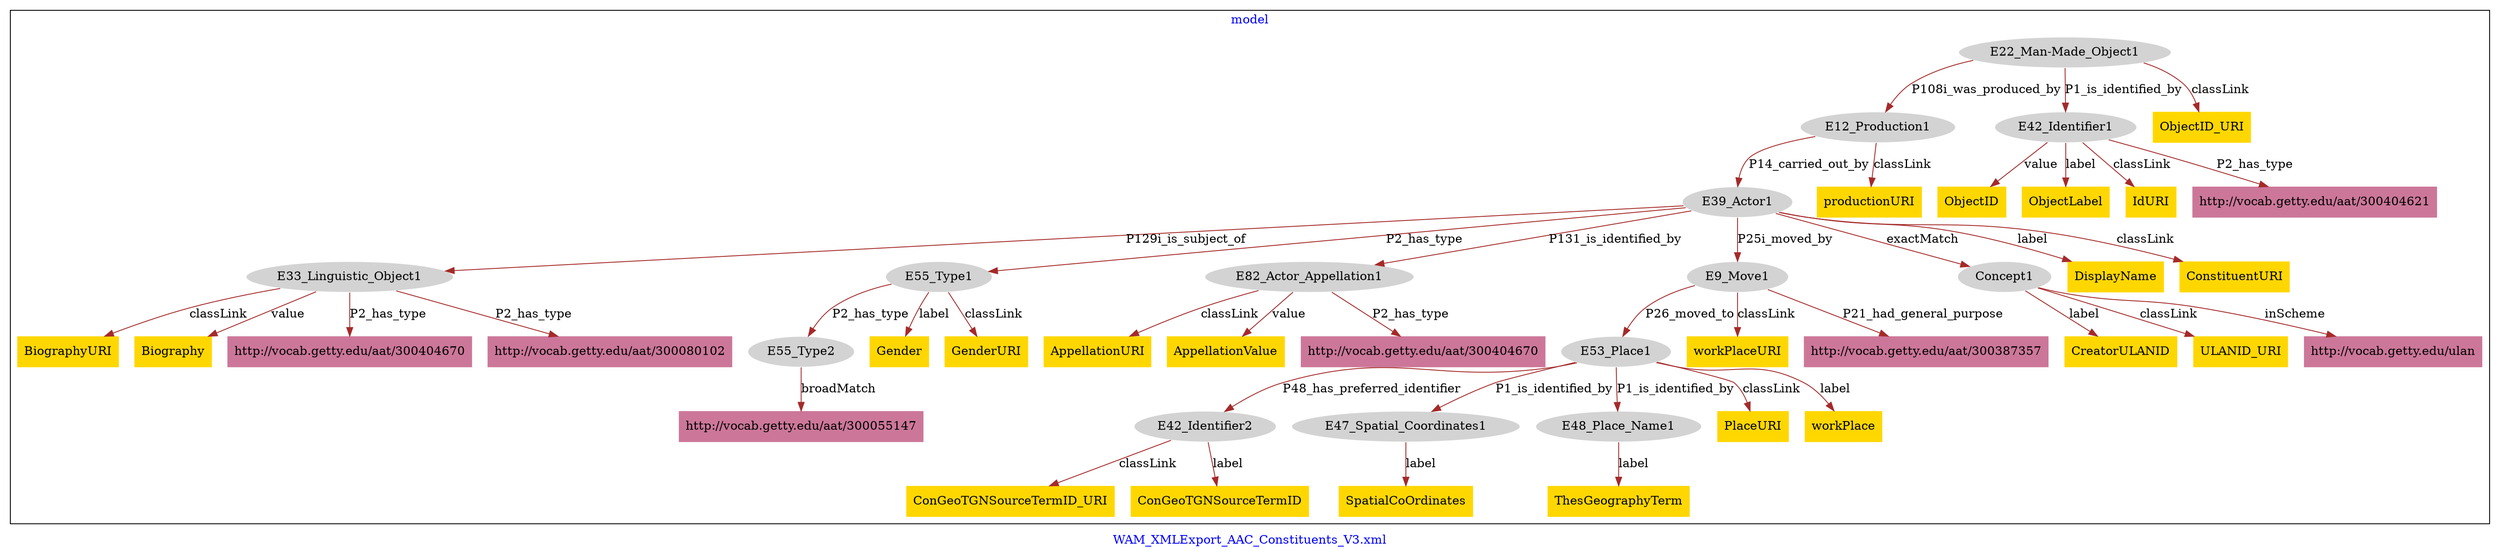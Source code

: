 digraph n0 {
fontcolor="blue"
remincross="true"
label="WAM_XMLExport_AAC_Constituents_V3.xml"
subgraph cluster {
label="model"
n2[style="filled",color="white",fillcolor="lightgray",label="E12_Production1"];
n3[style="filled",color="white",fillcolor="lightgray",label="E39_Actor1"];
n4[style="filled",color="white",fillcolor="lightgray",label="E22_Man-Made_Object1"];
n5[style="filled",color="white",fillcolor="lightgray",label="E42_Identifier1"];
n6[style="filled",color="white",fillcolor="lightgray",label="E33_Linguistic_Object1"];
n7[style="filled",color="white",fillcolor="lightgray",label="E55_Type1"];
n8[style="filled",color="white",fillcolor="lightgray",label="E82_Actor_Appellation1"];
n9[style="filled",color="white",fillcolor="lightgray",label="E9_Move1"];
n10[style="filled",color="white",fillcolor="lightgray",label="Concept1"];
n11[style="filled",color="white",fillcolor="lightgray",label="E53_Place1"];
n12[style="filled",color="white",fillcolor="lightgray",label="E42_Identifier2"];
n13[style="filled",color="white",fillcolor="lightgray",label="E47_Spatial_Coordinates1"];
n14[style="filled",color="white",fillcolor="lightgray",label="E48_Place_Name1"];
n15[style="filled",color="white",fillcolor="lightgray",label="E55_Type2"];
n16[shape="plaintext",style="filled",fillcolor="gold",label="Gender"];
n17[shape="plaintext",style="filled",fillcolor="gold",label="GenderURI"];
n18[shape="plaintext",style="filled",fillcolor="gold",label="ObjectID"];
n19[shape="plaintext",style="filled",fillcolor="gold",label="BiographyURI"];
n20[shape="plaintext",style="filled",fillcolor="gold",label="workPlaceURI"];
n21[shape="plaintext",style="filled",fillcolor="gold",label="CreatorULANID"];
n22[shape="plaintext",style="filled",fillcolor="gold",label="PlaceURI"];
n23[shape="plaintext",style="filled",fillcolor="gold",label="productionURI"];
n24[shape="plaintext",style="filled",fillcolor="gold",label="DisplayName"];
n25[shape="plaintext",style="filled",fillcolor="gold",label="ConGeoTGNSourceTermID_URI"];
n26[shape="plaintext",style="filled",fillcolor="gold",label="workPlace"];
n27[shape="plaintext",style="filled",fillcolor="gold",label="Biography"];
n28[shape="plaintext",style="filled",fillcolor="gold",label="ULANID_URI"];
n29[shape="plaintext",style="filled",fillcolor="gold",label="AppellationURI"];
n30[shape="plaintext",style="filled",fillcolor="gold",label="ObjectLabel"];
n31[shape="plaintext",style="filled",fillcolor="gold",label="IdURI"];
n32[shape="plaintext",style="filled",fillcolor="gold",label="AppellationValue"];
n33[shape="plaintext",style="filled",fillcolor="gold",label="ThesGeographyTerm"];
n34[shape="plaintext",style="filled",fillcolor="gold",label="ConGeoTGNSourceTermID"];
n35[shape="plaintext",style="filled",fillcolor="gold",label="ConstituentURI"];
n36[shape="plaintext",style="filled",fillcolor="gold",label="SpatialCoOrdinates"];
n37[shape="plaintext",style="filled",fillcolor="gold",label="ObjectID_URI"];
n38[shape="plaintext",style="filled",fillcolor="#CC7799",label="http://vocab.getty.edu/aat/300387357"];
n39[shape="plaintext",style="filled",fillcolor="#CC7799",label="http://vocab.getty.edu/aat/300404621"];
n40[shape="plaintext",style="filled",fillcolor="#CC7799",label="http://vocab.getty.edu/ulan"];
n41[shape="plaintext",style="filled",fillcolor="#CC7799",label="http://vocab.getty.edu/aat/300055147"];
n42[shape="plaintext",style="filled",fillcolor="#CC7799",label="http://vocab.getty.edu/aat/300404670"];
n43[shape="plaintext",style="filled",fillcolor="#CC7799",label="http://vocab.getty.edu/aat/300080102"];
n44[shape="plaintext",style="filled",fillcolor="#CC7799",label="http://vocab.getty.edu/aat/300404670"];
}
n2 -> n3[color="brown",fontcolor="black",label="P14_carried_out_by"]
n4 -> n2[color="brown",fontcolor="black",label="P108i_was_produced_by"]
n4 -> n5[color="brown",fontcolor="black",label="P1_is_identified_by"]
n3 -> n6[color="brown",fontcolor="black",label="P129i_is_subject_of"]
n3 -> n7[color="brown",fontcolor="black",label="P2_has_type"]
n3 -> n8[color="brown",fontcolor="black",label="P131_is_identified_by"]
n3 -> n9[color="brown",fontcolor="black",label="P25i_moved_by"]
n3 -> n10[color="brown",fontcolor="black",label="exactMatch"]
n11 -> n12[color="brown",fontcolor="black",label="P48_has_preferred_identifier"]
n11 -> n13[color="brown",fontcolor="black",label="P1_is_identified_by"]
n11 -> n14[color="brown",fontcolor="black",label="P1_is_identified_by"]
n7 -> n15[color="brown",fontcolor="black",label="P2_has_type"]
n9 -> n11[color="brown",fontcolor="black",label="P26_moved_to"]
n7 -> n16[color="brown",fontcolor="black",label="label"]
n7 -> n17[color="brown",fontcolor="black",label="classLink"]
n5 -> n18[color="brown",fontcolor="black",label="value"]
n6 -> n19[color="brown",fontcolor="black",label="classLink"]
n9 -> n20[color="brown",fontcolor="black",label="classLink"]
n10 -> n21[color="brown",fontcolor="black",label="label"]
n11 -> n22[color="brown",fontcolor="black",label="classLink"]
n2 -> n23[color="brown",fontcolor="black",label="classLink"]
n3 -> n24[color="brown",fontcolor="black",label="label"]
n12 -> n25[color="brown",fontcolor="black",label="classLink"]
n11 -> n26[color="brown",fontcolor="black",label="label"]
n6 -> n27[color="brown",fontcolor="black",label="value"]
n10 -> n28[color="brown",fontcolor="black",label="classLink"]
n8 -> n29[color="brown",fontcolor="black",label="classLink"]
n5 -> n30[color="brown",fontcolor="black",label="label"]
n5 -> n31[color="brown",fontcolor="black",label="classLink"]
n8 -> n32[color="brown",fontcolor="black",label="value"]
n14 -> n33[color="brown",fontcolor="black",label="label"]
n12 -> n34[color="brown",fontcolor="black",label="label"]
n3 -> n35[color="brown",fontcolor="black",label="classLink"]
n13 -> n36[color="brown",fontcolor="black",label="label"]
n4 -> n37[color="brown",fontcolor="black",label="classLink"]
n9 -> n38[color="brown",fontcolor="black",label="P21_had_general_purpose"]
n5 -> n39[color="brown",fontcolor="black",label="P2_has_type"]
n10 -> n40[color="brown",fontcolor="black",label="inScheme"]
n15 -> n41[color="brown",fontcolor="black",label="broadMatch"]
n6 -> n42[color="brown",fontcolor="black",label="P2_has_type"]
n6 -> n43[color="brown",fontcolor="black",label="P2_has_type"]
n8 -> n44[color="brown",fontcolor="black",label="P2_has_type"]
}
